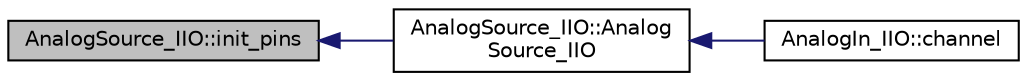 digraph "AnalogSource_IIO::init_pins"
{
 // INTERACTIVE_SVG=YES
  edge [fontname="Helvetica",fontsize="10",labelfontname="Helvetica",labelfontsize="10"];
  node [fontname="Helvetica",fontsize="10",shape=record];
  rankdir="LR";
  Node1 [label="AnalogSource_IIO::init_pins",height=0.2,width=0.4,color="black", fillcolor="grey75", style="filled", fontcolor="black"];
  Node1 -> Node2 [dir="back",color="midnightblue",fontsize="10",style="solid",fontname="Helvetica"];
  Node2 [label="AnalogSource_IIO::Analog\lSource_IIO",height=0.2,width=0.4,color="black", fillcolor="white", style="filled",URL="$classAnalogSource__IIO.html#a5ae8d4e10313d76b314a54bd0209f3f5"];
  Node2 -> Node3 [dir="back",color="midnightblue",fontsize="10",style="solid",fontname="Helvetica"];
  Node3 [label="AnalogIn_IIO::channel",height=0.2,width=0.4,color="black", fillcolor="white", style="filled",URL="$classAnalogIn__IIO.html#a65afd6a3ddffce46b91e1cd5d8bc2318"];
}
